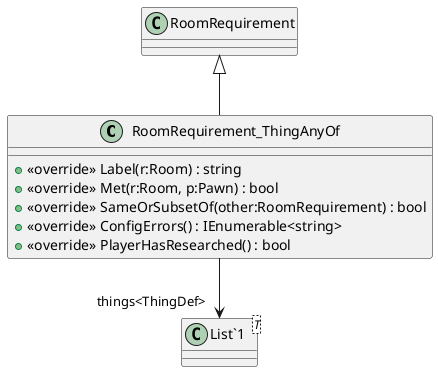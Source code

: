 @startuml
class RoomRequirement_ThingAnyOf {
    + <<override>> Label(r:Room) : string
    + <<override>> Met(r:Room, p:Pawn) : bool
    + <<override>> SameOrSubsetOf(other:RoomRequirement) : bool
    + <<override>> ConfigErrors() : IEnumerable<string>
    + <<override>> PlayerHasResearched() : bool
}
class "List`1"<T> {
}
RoomRequirement <|-- RoomRequirement_ThingAnyOf
RoomRequirement_ThingAnyOf --> "things<ThingDef>" "List`1"
@enduml
